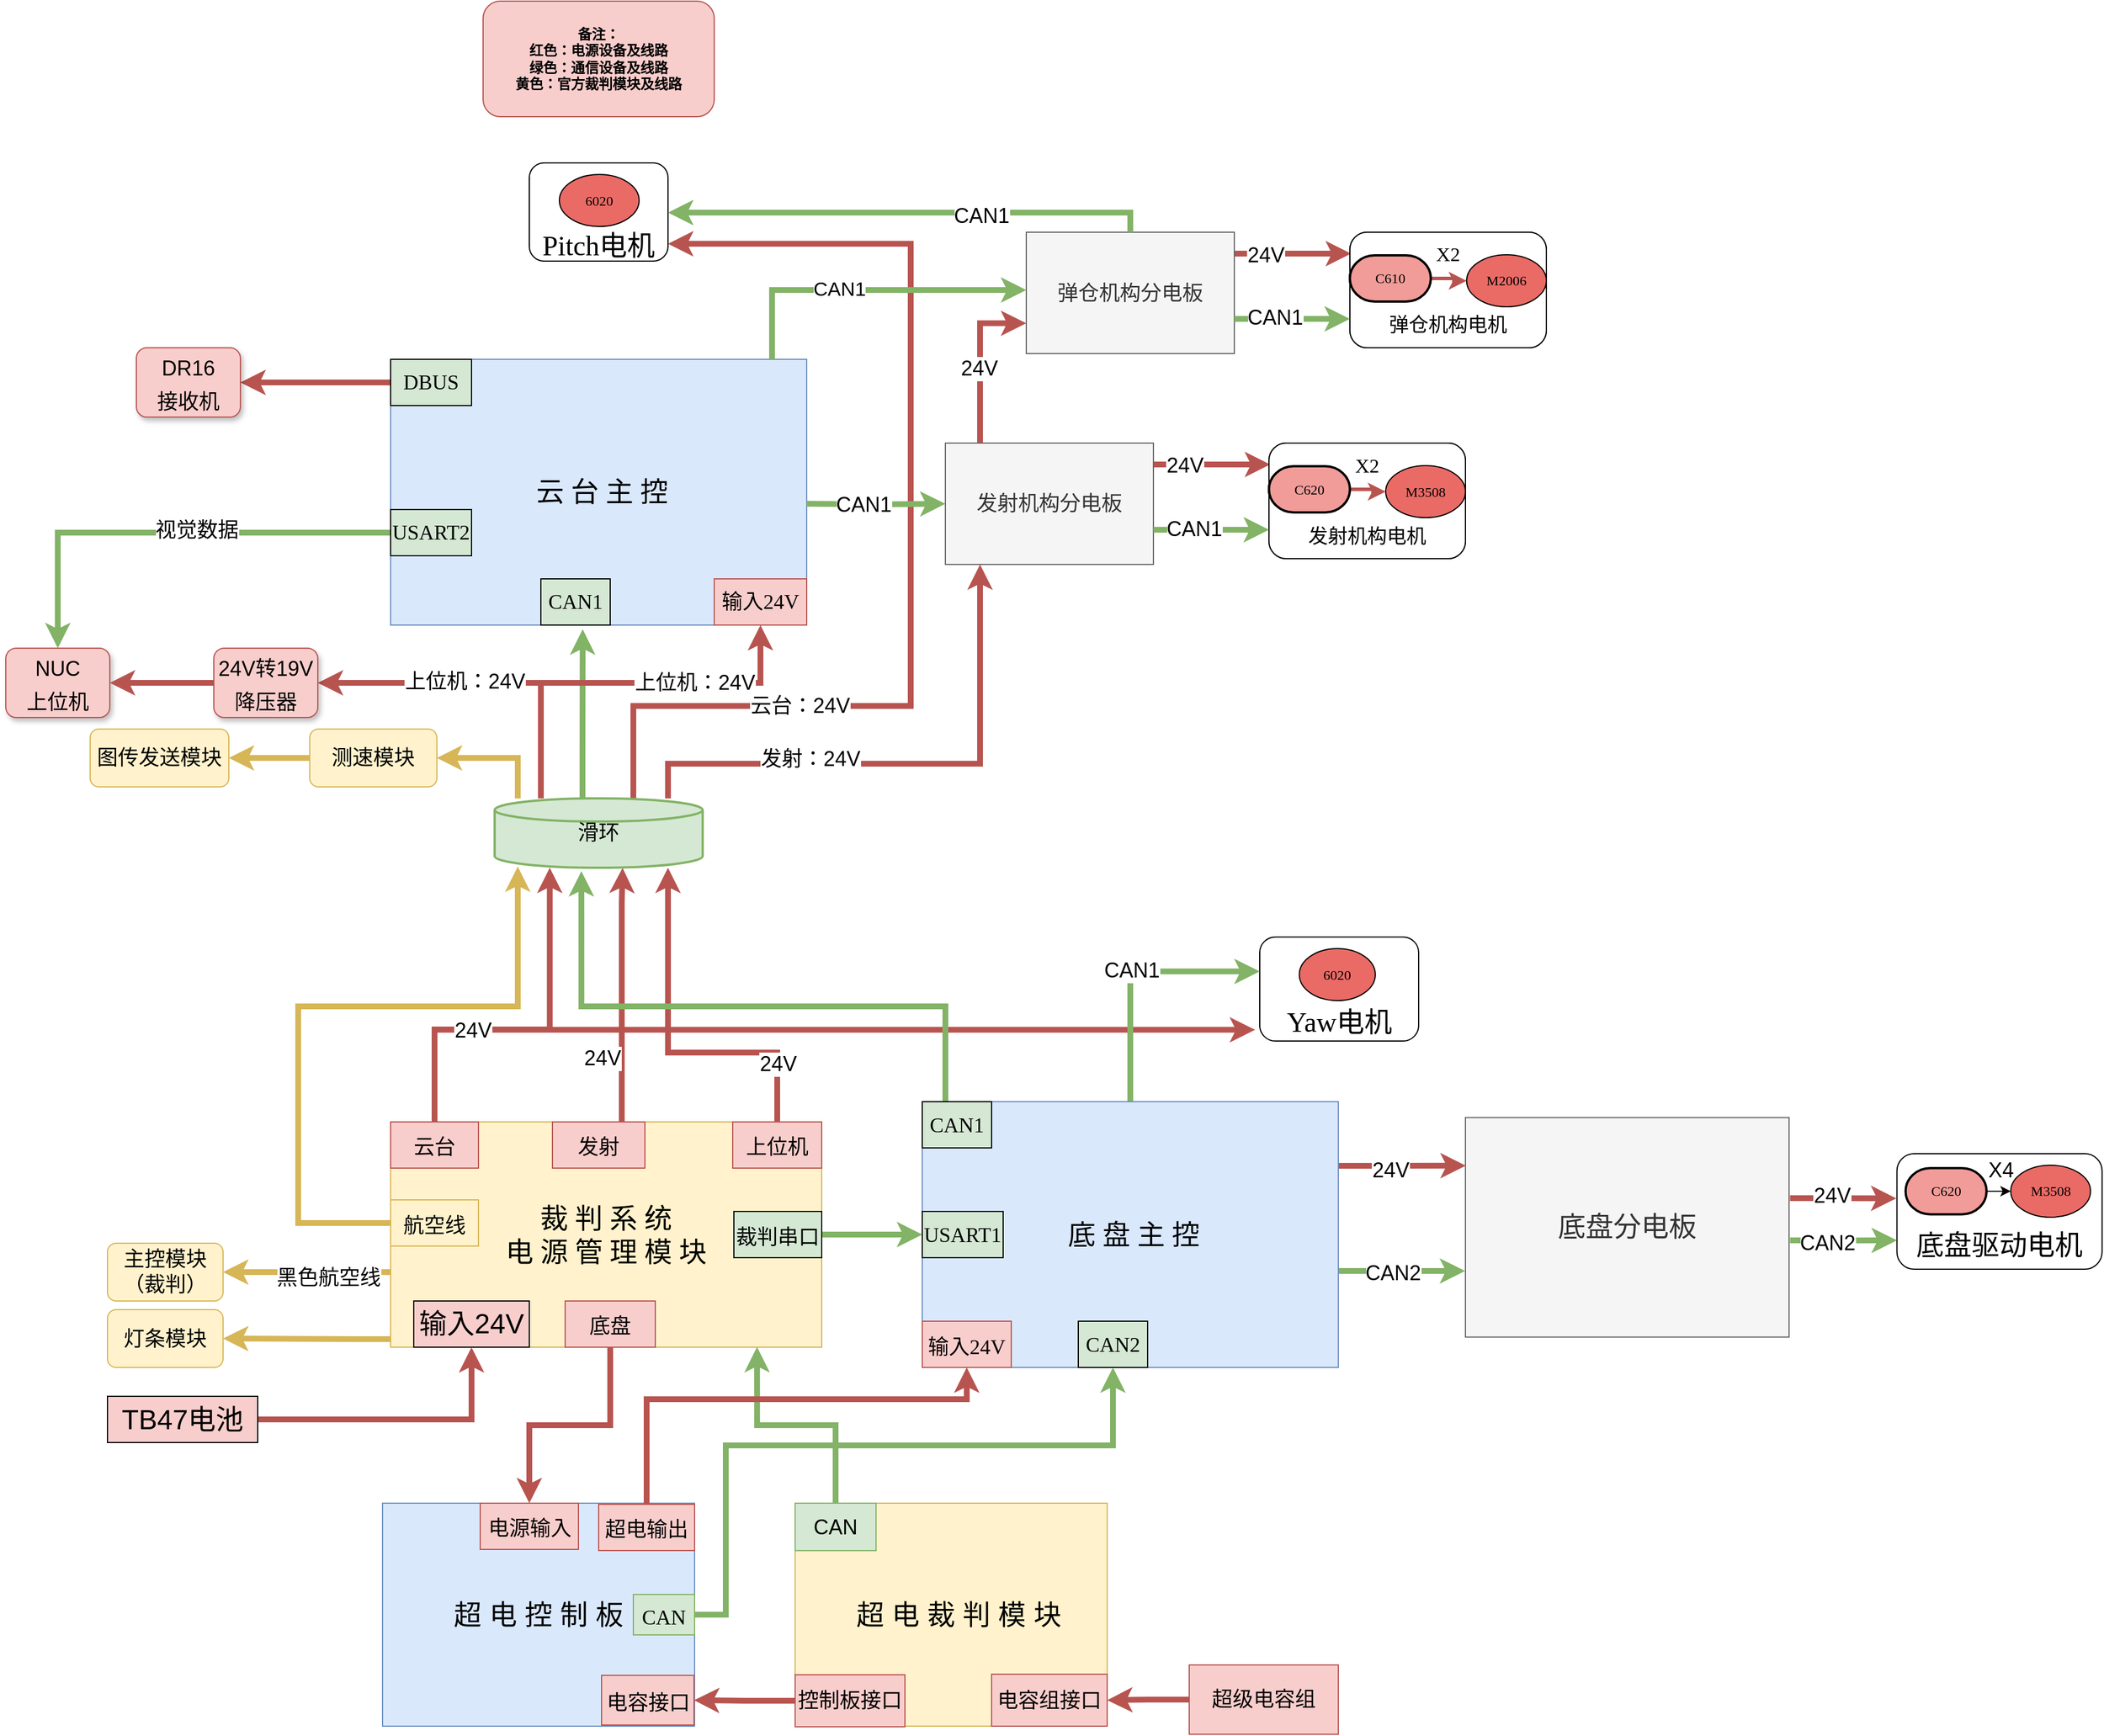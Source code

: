 <mxfile version="15.9.4" type="device"><diagram id="CZtDqc6zKVLzatCX5IzG" name="Page-1"><mxGraphModel dx="1420" dy="879" grid="1" gridSize="10" guides="1" tooltips="1" connect="1" arrows="1" fold="1" page="1" pageScale="1" pageWidth="827" pageHeight="1169" math="0" shadow="0"><root><mxCell id="0"/><mxCell id="1" parent="0"/><mxCell id="od7EhOYDjZgGsdzVqMe6-1" value="&lt;font face=&quot;Times New Roman&quot; style=&quot;font-size: 24px&quot;&gt;&amp;nbsp;云 台 主 控&lt;/font&gt;" style="rounded=0;whiteSpace=wrap;html=1;fillColor=#dae8fc;strokeColor=#6c8ebf;" parent="1" vertex="1"><mxGeometry x="420" y="480" width="360" height="230" as="geometry"/></mxCell><mxCell id="p0tH6st1Zg4c0uGrfp60-65" style="edgeStyle=orthogonalEdgeStyle;rounded=0;orthogonalLoop=1;jettySize=auto;html=1;entryX=1;entryY=0.5;entryDx=0;entryDy=0;fontSize=18;fillColor=#f8cecc;strokeColor=#b85450;strokeWidth=5;" parent="1" source="od7EhOYDjZgGsdzVqMe6-2" target="p0tH6st1Zg4c0uGrfp60-62" edge="1"><mxGeometry relative="1" as="geometry"/></mxCell><mxCell id="od7EhOYDjZgGsdzVqMe6-2" value="&lt;font face=&quot;Times New Roman&quot; style=&quot;font-size: 18px&quot;&gt;DBUS&lt;/font&gt;" style="rounded=0;whiteSpace=wrap;html=1;fillColor=#D5E8D4;" parent="1" vertex="1"><mxGeometry x="420" y="480" width="70" height="40" as="geometry"/></mxCell><mxCell id="34" style="edgeStyle=orthogonalEdgeStyle;rounded=0;orthogonalLoop=1;jettySize=auto;html=1;entryX=1;entryY=0.5;entryDx=0;entryDy=0;strokeWidth=5;fillColor=#fff2cc;strokeColor=#d6b656;" parent="1" source="od7EhOYDjZgGsdzVqMe6-31" target="od7EhOYDjZgGsdzVqMe6-41" edge="1"><mxGeometry relative="1" as="geometry"><Array as="points"><mxPoint x="390" y="1270"/><mxPoint x="390" y="1270"/></Array></mxGeometry></mxCell><mxCell id="36" value="&lt;font style=&quot;font-size: 18px&quot;&gt;黑色航空线&lt;/font&gt;" style="text;html=1;resizable=0;points=[];align=center;verticalAlign=middle;labelBackgroundColor=#ffffff;" parent="34" vertex="1" connectable="0"><mxGeometry x="-0.256" y="5" relative="1" as="geometry"><mxPoint as="offset"/></mxGeometry></mxCell><mxCell id="35" style="edgeStyle=orthogonalEdgeStyle;rounded=0;orthogonalLoop=1;jettySize=auto;html=1;entryX=1;entryY=0.5;entryDx=0;entryDy=0;strokeWidth=5;fillColor=#fff2cc;strokeColor=#d6b656;" parent="1" source="od7EhOYDjZgGsdzVqMe6-31" target="od7EhOYDjZgGsdzVqMe6-44" edge="1"><mxGeometry relative="1" as="geometry"><Array as="points"><mxPoint x="390" y="1328"/><mxPoint x="390" y="1328"/></Array></mxGeometry></mxCell><mxCell id="od7EhOYDjZgGsdzVqMe6-31" value="&lt;font style=&quot;font-size: 24px&quot;&gt;裁 判 系 统&lt;br&gt;电 源 管 理 模 块&lt;/font&gt;" style="rounded=0;whiteSpace=wrap;html=1;fontFamily=Times New Roman;fillColor=#fff2cc;strokeColor=#d6b656;" parent="1" vertex="1"><mxGeometry x="420" y="1140" width="373" height="195" as="geometry"/></mxCell><mxCell id="70" style="edgeStyle=orthogonalEdgeStyle;rounded=0;orthogonalLoop=1;jettySize=auto;html=1;entryX=0.5;entryY=0;entryDx=0;entryDy=0;strokeWidth=5;fillColor=#f8cecc;strokeColor=#b85450;" parent="1" source="od7EhOYDjZgGsdzVqMe6-32" target="4" edge="1"><mxGeometry relative="1" as="geometry"/></mxCell><mxCell id="od7EhOYDjZgGsdzVqMe6-32" value="&lt;font style=&quot;font-size: 18px&quot;&gt;底盘&lt;/font&gt;" style="rounded=0;whiteSpace=wrap;html=1;fontFamily=Times New Roman;fontSize=24;fillColor=#f8cecc;strokeColor=#b85450;" parent="1" vertex="1"><mxGeometry x="571" y="1295" width="78" height="40" as="geometry"/></mxCell><mxCell id="ervmptaydOIvzW0bVU0r-34" style="edgeStyle=orthogonalEdgeStyle;rounded=0;orthogonalLoop=1;jettySize=auto;html=1;fontSize=18;strokeWidth=5;fillColor=#f8cecc;strokeColor=#b85450;" parent="1" source="od7EhOYDjZgGsdzVqMe6-35" target="p0tH6st1Zg4c0uGrfp60-35" edge="1"><mxGeometry relative="1" as="geometry"><Array as="points"><mxPoint x="755" y="1080"/><mxPoint x="660" y="1080"/></Array></mxGeometry></mxCell><mxCell id="od7EhOYDjZgGsdzVqMe6-35" value="&lt;font style=&quot;font-size: 18px&quot;&gt;上位机&lt;/font&gt;" style="rounded=0;whiteSpace=wrap;html=1;fontFamily=Times New Roman;fontSize=24;fillColor=#f8cecc;strokeColor=#b85450;" parent="1" vertex="1"><mxGeometry x="716" y="1140" width="77" height="40" as="geometry"/></mxCell><mxCell id="p0tH6st1Zg4c0uGrfp60-37" style="edgeStyle=orthogonalEdgeStyle;rounded=0;orthogonalLoop=1;jettySize=auto;html=1;fontSize=18;fillColor=#f8cecc;strokeColor=#b85450;strokeWidth=5;entryX=0.615;entryY=1.002;entryDx=0;entryDy=0;entryPerimeter=0;" parent="1" source="od7EhOYDjZgGsdzVqMe6-36" target="p0tH6st1Zg4c0uGrfp60-35" edge="1"><mxGeometry relative="1" as="geometry"><mxPoint x="649" y="970" as="targetPoint"/><Array as="points"><mxPoint x="620" y="950"/><mxPoint x="621" y="950"/></Array></mxGeometry></mxCell><mxCell id="od7EhOYDjZgGsdzVqMe6-36" value="&lt;font style=&quot;font-size: 18px&quot;&gt;发射&lt;/font&gt;" style="rounded=0;whiteSpace=wrap;html=1;fontFamily=Times New Roman;fontSize=24;fillColor=#f8cecc;strokeColor=#b85450;" parent="1" vertex="1"><mxGeometry x="560" y="1140" width="80" height="40" as="geometry"/></mxCell><mxCell id="p0tH6st1Zg4c0uGrfp60-109" style="edgeStyle=orthogonalEdgeStyle;rounded=0;orthogonalLoop=1;jettySize=auto;html=1;entryX=0.265;entryY=1;entryDx=0;entryDy=0;entryPerimeter=0;fontSize=12;fillColor=#f8cecc;strokeColor=#b85450;strokeWidth=5;" parent="1" source="od7EhOYDjZgGsdzVqMe6-37" target="p0tH6st1Zg4c0uGrfp60-35" edge="1"><mxGeometry relative="1" as="geometry"><Array as="points"><mxPoint x="458" y="1060"/><mxPoint x="558" y="1060"/></Array></mxGeometry></mxCell><mxCell id="p0tH6st1Zg4c0uGrfp60-110" value="24V" style="edgeLabel;html=1;align=center;verticalAlign=middle;resizable=0;points=[];fontSize=18;" parent="p0tH6st1Zg4c0uGrfp60-109" vertex="1" connectable="0"><mxGeometry x="-0.702" y="-1" relative="1" as="geometry"><mxPoint x="107" y="-200" as="offset"/></mxGeometry></mxCell><mxCell id="Z2bQnbeI7nr1v061DKh5-128" style="edgeStyle=orthogonalEdgeStyle;rounded=0;orthogonalLoop=1;jettySize=auto;html=1;entryX=-0.029;entryY=0.859;entryDx=0;entryDy=0;entryPerimeter=0;fontSize=18;strokeWidth=5;fillColor=#f8cecc;strokeColor=#b85450;" parent="1" edge="1"><mxGeometry relative="1" as="geometry"><mxPoint x="458" y="1143" as="sourcePoint"/><mxPoint x="1168.013" y="1060.31" as="targetPoint"/><Array as="points"><mxPoint x="458" y="1060"/></Array></mxGeometry></mxCell><mxCell id="Z2bQnbeI7nr1v061DKh5-129" value="24V" style="edgeLabel;html=1;align=center;verticalAlign=middle;resizable=0;points=[];fontSize=18;" parent="Z2bQnbeI7nr1v061DKh5-128" vertex="1" connectable="0"><mxGeometry x="-0.706" relative="1" as="geometry"><mxPoint x="-1" as="offset"/></mxGeometry></mxCell><mxCell id="od7EhOYDjZgGsdzVqMe6-37" value="&lt;font style=&quot;font-size: 18px&quot;&gt;云台&lt;/font&gt;" style="rounded=0;whiteSpace=wrap;html=1;fontFamily=Times New Roman;fontSize=24;fillColor=#f8cecc;strokeColor=#b85450;" parent="1" vertex="1"><mxGeometry x="420" y="1140" width="76" height="40" as="geometry"/></mxCell><mxCell id="od7EhOYDjZgGsdzVqMe6-41" value="&lt;font style=&quot;font-size: 18px&quot;&gt;主控模块（裁判）&lt;/font&gt;" style="rounded=1;whiteSpace=wrap;html=1;fontFamily=Times New Roman;fontSize=12;fillColor=#fff2cc;strokeColor=#d6b656;" parent="1" vertex="1"><mxGeometry x="175" y="1245" width="100" height="50" as="geometry"/></mxCell><mxCell id="od7EhOYDjZgGsdzVqMe6-44" value="&lt;font style=&quot;font-size: 18px&quot;&gt;灯条模块&lt;/font&gt;" style="rounded=1;whiteSpace=wrap;html=1;fontFamily=Times New Roman;fontSize=12;fillColor=#fff2cc;strokeColor=#d6b656;" parent="1" vertex="1"><mxGeometry x="175" y="1302.5" width="100" height="50" as="geometry"/></mxCell><mxCell id="duyyAeICjodmPomw_4rh-51" style="edgeStyle=orthogonalEdgeStyle;rounded=0;orthogonalLoop=1;jettySize=auto;html=1;entryX=-0.003;entryY=0.387;entryDx=0;entryDy=0;entryPerimeter=0;fillColor=#f8cecc;strokeColor=#b85450;strokeWidth=5;" parent="1" target="WsITJ5cEkY6znqmzxkNp-10" edge="1"><mxGeometry relative="1" as="geometry"><Array as="points"><mxPoint x="1650.84" y="1206"/><mxPoint x="1650.84" y="1206"/></Array><mxPoint x="1630.84" y="1205.99" as="sourcePoint"/></mxGeometry></mxCell><mxCell id="duyyAeICjodmPomw_4rh-55" value="24V" style="edgeLabel;html=1;align=center;verticalAlign=middle;resizable=0;points=[];fontSize=18;" parent="duyyAeICjodmPomw_4rh-51" vertex="1" connectable="0"><mxGeometry x="-0.232" y="2" relative="1" as="geometry"><mxPoint as="offset"/></mxGeometry></mxCell><mxCell id="duyyAeICjodmPomw_4rh-52" style="edgeStyle=orthogonalEdgeStyle;rounded=0;orthogonalLoop=1;jettySize=auto;html=1;entryX=0;entryY=0.75;entryDx=0;entryDy=0;fillColor=#d5e8d4;strokeColor=#82b366;strokeWidth=5;" parent="1" target="WsITJ5cEkY6znqmzxkNp-10" edge="1"><mxGeometry relative="1" as="geometry"><Array as="points"><mxPoint x="1676.84" y="1243"/></Array><mxPoint x="1630.84" y="1242.55" as="sourcePoint"/></mxGeometry></mxCell><mxCell id="duyyAeICjodmPomw_4rh-56" value="CAN2" style="edgeLabel;html=1;align=center;verticalAlign=middle;resizable=0;points=[];fontSize=18;" parent="duyyAeICjodmPomw_4rh-52" vertex="1" connectable="0"><mxGeometry x="-0.308" y="-2" relative="1" as="geometry"><mxPoint as="offset"/></mxGeometry></mxCell><mxCell id="WsITJ5cEkY6znqmzxkNp-24" value="底盘分电板" style="rounded=0;whiteSpace=wrap;html=1;fontSize=24;fillColor=#f5f5f5;strokeColor=#666666;fontColor=#333333;" parent="1" vertex="1"><mxGeometry x="1350" y="1136.25" width="280" height="190" as="geometry"/></mxCell><mxCell id="p0tH6st1Zg4c0uGrfp60-10" value="输入24V" style="rounded=0;whiteSpace=wrap;html=1;fontSize=24;fillColor=#F8CECC;" parent="1" vertex="1"><mxGeometry x="440" y="1295" width="100" height="40" as="geometry"/></mxCell><mxCell id="39" style="edgeStyle=orthogonalEdgeStyle;rounded=0;orthogonalLoop=1;jettySize=auto;html=1;entryX=0.5;entryY=1;entryDx=0;entryDy=0;strokeWidth=5;fillColor=#f8cecc;strokeColor=#b85450;" parent="1" source="p0tH6st1Zg4c0uGrfp60-11" target="p0tH6st1Zg4c0uGrfp60-10" edge="1"><mxGeometry relative="1" as="geometry"/></mxCell><mxCell id="p0tH6st1Zg4c0uGrfp60-11" value="TB47电池" style="rounded=0;whiteSpace=wrap;html=1;fontSize=24;fillColor=#F8CECC;" parent="1" vertex="1"><mxGeometry x="175" y="1377.5" width="130" height="40" as="geometry"/></mxCell><mxCell id="ervmptaydOIvzW0bVU0r-65" style="edgeStyle=orthogonalEdgeStyle;rounded=0;orthogonalLoop=1;jettySize=auto;html=1;entryX=1;entryY=0.5;entryDx=0;entryDy=0;fontSize=18;strokeWidth=5;fillColor=#f8cecc;strokeColor=#b85450;" parent="1" source="p0tH6st1Zg4c0uGrfp60-35" target="ervmptaydOIvzW0bVU0r-58" edge="1"><mxGeometry relative="1" as="geometry"><Array as="points"><mxPoint x="550" y="760"/></Array></mxGeometry></mxCell><mxCell id="ervmptaydOIvzW0bVU0r-66" value="上位机：24V" style="edgeLabel;html=1;align=center;verticalAlign=middle;resizable=0;points=[];fontSize=18;" parent="ervmptaydOIvzW0bVU0r-65" vertex="1" connectable="0"><mxGeometry x="0.135" y="-1" relative="1" as="geometry"><mxPoint as="offset"/></mxGeometry></mxCell><mxCell id="ervmptaydOIvzW0bVU0r-72" style="edgeStyle=orthogonalEdgeStyle;rounded=0;orthogonalLoop=1;jettySize=auto;html=1;entryX=0.603;entryY=1.092;entryDx=0;entryDy=0;entryPerimeter=0;fontSize=18;strokeWidth=5;fillColor=#d5e8d4;strokeColor=#82b366;" parent="1" source="p0tH6st1Zg4c0uGrfp60-35" target="p0tH6st1Zg4c0uGrfp60-135" edge="1"><mxGeometry relative="1" as="geometry"><Array as="points"><mxPoint x="586" y="820"/><mxPoint x="586" y="820"/></Array></mxGeometry></mxCell><mxCell id="ervmptaydOIvzW0bVU0r-74" style="edgeStyle=orthogonalEdgeStyle;rounded=0;orthogonalLoop=1;jettySize=auto;html=1;fontSize=18;strokeWidth=5;fillColor=#f8cecc;strokeColor=#b85450;" parent="1" source="p0tH6st1Zg4c0uGrfp60-35" target="duyyAeICjodmPomw_4rh-1" edge="1"><mxGeometry relative="1" as="geometry"><mxPoint x="930.0" y="650" as="targetPoint"/><Array as="points"><mxPoint x="660" y="830"/><mxPoint x="930" y="830"/></Array></mxGeometry></mxCell><mxCell id="ervmptaydOIvzW0bVU0r-75" value="发射：24V" style="edgeLabel;html=1;align=center;verticalAlign=middle;resizable=0;points=[];fontSize=18;" parent="ervmptaydOIvzW0bVU0r-74" vertex="1" connectable="0"><mxGeometry x="-0.353" y="4" relative="1" as="geometry"><mxPoint as="offset"/></mxGeometry></mxCell><mxCell id="80" style="edgeStyle=orthogonalEdgeStyle;rounded=0;orthogonalLoop=1;jettySize=auto;html=1;fillColor=#f8cecc;strokeColor=#b85450;strokeWidth=5;" parent="1" source="p0tH6st1Zg4c0uGrfp60-35" target="p0tH6st1Zg4c0uGrfp60-85" edge="1"><mxGeometry relative="1" as="geometry"><Array as="points"><mxPoint x="630" y="780"/><mxPoint x="870" y="780"/><mxPoint x="870" y="380"/></Array></mxGeometry></mxCell><mxCell id="82" value="&lt;font style=&quot;font-size: 18px&quot;&gt;云台：24V&lt;/font&gt;" style="text;html=1;resizable=0;points=[];align=center;verticalAlign=middle;labelBackgroundColor=#ffffff;" parent="80" vertex="1" connectable="0"><mxGeometry x="-0.561" y="3" relative="1" as="geometry"><mxPoint x="20" y="3" as="offset"/></mxGeometry></mxCell><mxCell id="84" style="edgeStyle=orthogonalEdgeStyle;rounded=0;orthogonalLoop=1;jettySize=auto;html=1;entryX=0.5;entryY=1;entryDx=0;entryDy=0;strokeWidth=5;fillColor=#f8cecc;strokeColor=#b85450;" parent="1" source="p0tH6st1Zg4c0uGrfp60-35" target="p0tH6st1Zg4c0uGrfp60-134" edge="1"><mxGeometry relative="1" as="geometry"><Array as="points"><mxPoint x="550" y="760"/><mxPoint x="740" y="760"/></Array></mxGeometry></mxCell><mxCell id="p0tH6st1Zg4c0uGrfp60-35" value="&lt;font style=&quot;font-size: 18px&quot;&gt;滑环&lt;/font&gt;" style="strokeWidth=2;html=1;shape=mxgraph.flowchart.database;whiteSpace=wrap;fillColor=#d5e8d4;strokeColor=#82b366;" parent="1" vertex="1"><mxGeometry x="510" y="860" width="180" height="60" as="geometry"/></mxCell><mxCell id="p0tH6st1Zg4c0uGrfp60-60" value="24V" style="edgeLabel;html=1;align=center;verticalAlign=middle;resizable=0;points=[];fontSize=18;" parent="1" vertex="1" connectable="0"><mxGeometry x="566" y="1080" as="geometry"><mxPoint x="37" y="5" as="offset"/></mxGeometry></mxCell><mxCell id="p0tH6st1Zg4c0uGrfp60-61" value="24V" style="edgeLabel;html=1;align=center;verticalAlign=middle;resizable=0;points=[];fontSize=18;" parent="1" vertex="1" connectable="0"><mxGeometry x="754.5" y="1090" as="geometry"/></mxCell><mxCell id="p0tH6st1Zg4c0uGrfp60-62" value="&lt;font style=&quot;font-size: 18px&quot;&gt;DR16&lt;br&gt;接收机&lt;/font&gt;" style="rounded=1;whiteSpace=wrap;html=1;fontSize=24;fillColor=#f8cecc;shadow=1;strokeColor=#b85450;" parent="1" vertex="1"><mxGeometry x="200" y="470" width="90" height="60" as="geometry"/></mxCell><mxCell id="ervmptaydOIvzW0bVU0r-33" style="edgeStyle=orthogonalEdgeStyle;rounded=0;orthogonalLoop=1;jettySize=auto;html=1;fontSize=18;strokeWidth=5;fillColor=#d5e8d4;strokeColor=#82b366;" parent="1" target="duyyAeICjodmPomw_4rh-1" edge="1"><mxGeometry relative="1" as="geometry"><mxPoint x="780" y="605" as="sourcePoint"/><mxPoint x="897.83" y="604.975" as="targetPoint"/></mxGeometry></mxCell><mxCell id="duyyAeICjodmPomw_4rh-59" value="CAN1" style="edgeLabel;html=1;align=center;verticalAlign=middle;resizable=0;points=[];fontSize=18;" parent="ervmptaydOIvzW0bVU0r-33" vertex="1" connectable="0"><mxGeometry x="-0.186" relative="1" as="geometry"><mxPoint as="offset"/></mxGeometry></mxCell><mxCell id="p0tH6st1Zg4c0uGrfp60-144" style="edgeStyle=orthogonalEdgeStyle;rounded=0;orthogonalLoop=1;jettySize=auto;html=1;fontSize=17;strokeColor=#82b366;strokeWidth=5;fillColor=#d5e8d4;" parent="1" source="od7EhOYDjZgGsdzVqMe6-1" target="duyyAeICjodmPomw_4rh-44" edge="1"><mxGeometry relative="1" as="geometry"><Array as="points"><mxPoint x="750" y="420"/></Array><mxPoint x="970.0" y="440" as="targetPoint"/></mxGeometry></mxCell><mxCell id="p0tH6st1Zg4c0uGrfp60-148" value="CAN1" style="edgeLabel;html=1;align=center;verticalAlign=middle;resizable=0;points=[];fontSize=17;" parent="p0tH6st1Zg4c0uGrfp60-144" vertex="1" connectable="0"><mxGeometry x="-0.158" relative="1" as="geometry"><mxPoint as="offset"/></mxGeometry></mxCell><mxCell id="p0tH6st1Zg4c0uGrfp60-108" style="edgeStyle=orthogonalEdgeStyle;rounded=0;orthogonalLoop=1;jettySize=auto;html=1;fontSize=12;entryX=0.115;entryY=0.983;entryDx=0;entryDy=0;entryPerimeter=0;fillColor=#fff2cc;strokeColor=#d6b656;strokeWidth=5;" parent="1" source="p0tH6st1Zg4c0uGrfp60-107" target="p0tH6st1Zg4c0uGrfp60-35" edge="1"><mxGeometry relative="1" as="geometry"><mxPoint x="350" y="930" as="targetPoint"/><Array as="points"><mxPoint x="340" y="1228"/><mxPoint x="340" y="1040"/><mxPoint x="530" y="1040"/><mxPoint x="530" y="919"/></Array></mxGeometry></mxCell><mxCell id="p0tH6st1Zg4c0uGrfp60-107" value="&lt;span style=&quot;font-size: 18px&quot;&gt;航空线&lt;/span&gt;" style="rounded=0;whiteSpace=wrap;html=1;fontFamily=Times New Roman;fontSize=24;fillColor=#fff2cc;strokeColor=#d6b656;" parent="1" vertex="1"><mxGeometry x="420" y="1207.5" width="76" height="40" as="geometry"/></mxCell><mxCell id="p0tH6st1Zg4c0uGrfp60-134" value="&lt;font style=&quot;font-size: 18px&quot;&gt;输入24V&lt;/font&gt;" style="rounded=0;whiteSpace=wrap;html=1;fontFamily=Times New Roman;fillColor=#f8cecc;strokeColor=#b85450;" parent="1" vertex="1"><mxGeometry x="700" y="670" width="80" height="40" as="geometry"/></mxCell><mxCell id="p0tH6st1Zg4c0uGrfp60-135" value="&lt;font style=&quot;font-size: 18px&quot;&gt;CAN1&lt;/font&gt;" style="rounded=0;whiteSpace=wrap;html=1;fontFamily=Times New Roman;fillColor=#D5E8D4;" parent="1" vertex="1"><mxGeometry x="550" y="670" width="60" height="40" as="geometry"/></mxCell><mxCell id="Z2bQnbeI7nr1v061DKh5-101" style="edgeStyle=orthogonalEdgeStyle;rounded=0;orthogonalLoop=1;jettySize=auto;html=1;fillColor=#d5e8d4;strokeColor=#82b366;strokeWidth=5;" parent="1" source="ervmptaydOIvzW0bVU0r-7" target="Z2bQnbeI7nr1v061DKh5-100" edge="1"><mxGeometry relative="1" as="geometry"/></mxCell><mxCell id="ervmptaydOIvzW0bVU0r-7" value="&lt;span style=&quot;font-size: 18px&quot;&gt;裁判串口&lt;/span&gt;" style="rounded=0;whiteSpace=wrap;html=1;fontFamily=Times New Roman;fontSize=24;fillColor=#D5E8D4;" parent="1" vertex="1"><mxGeometry x="717" y="1217.5" width="76" height="40" as="geometry"/></mxCell><mxCell id="ervmptaydOIvzW0bVU0r-56" value="&lt;span style=&quot;font-size: 18px&quot;&gt;NUC&lt;br&gt;上位机&lt;/span&gt;" style="rounded=1;whiteSpace=wrap;html=1;fontSize=24;fillColor=#f8cecc;shadow=1;strokeColor=#b85450;" parent="1" vertex="1"><mxGeometry x="87" y="730" width="90" height="60" as="geometry"/></mxCell><mxCell id="ervmptaydOIvzW0bVU0r-57" value="" style="edgeStyle=orthogonalEdgeStyle;rounded=0;orthogonalLoop=1;jettySize=auto;html=1;fontSize=18;fillColor=#f8cecc;strokeColor=#b85450;strokeWidth=5;" parent="1" source="ervmptaydOIvzW0bVU0r-58" target="ervmptaydOIvzW0bVU0r-56" edge="1"><mxGeometry relative="1" as="geometry"/></mxCell><mxCell id="ervmptaydOIvzW0bVU0r-58" value="&lt;span style=&quot;font-size: 18px&quot;&gt;24V转19V&lt;br&gt;降压器&lt;/span&gt;" style="rounded=1;whiteSpace=wrap;html=1;fontSize=24;fillColor=#f8cecc;shadow=1;strokeColor=#b85450;" parent="1" vertex="1"><mxGeometry x="267" y="730" width="90" height="60" as="geometry"/></mxCell><mxCell id="ervmptaydOIvzW0bVU0r-59" style="edgeStyle=orthogonalEdgeStyle;rounded=0;orthogonalLoop=1;jettySize=auto;html=1;entryX=1;entryY=0.5;entryDx=0;entryDy=0;fontSize=18;fillColor=#fff2cc;strokeColor=#d6b656;strokeWidth=5;" parent="1" source="ervmptaydOIvzW0bVU0r-60" target="ervmptaydOIvzW0bVU0r-61" edge="1"><mxGeometry relative="1" as="geometry"/></mxCell><mxCell id="ervmptaydOIvzW0bVU0r-60" value="&lt;span style=&quot;font-size: 18px&quot;&gt;测速模块&lt;/span&gt;" style="rounded=1;whiteSpace=wrap;html=1;fontFamily=Times New Roman;fontSize=12;fillColor=#fff2cc;strokeColor=#d6b656;" parent="1" vertex="1"><mxGeometry x="350" y="800" width="110" height="50" as="geometry"/></mxCell><mxCell id="ervmptaydOIvzW0bVU0r-61" value="&lt;font style=&quot;font-size: 18px&quot;&gt;图传发送模块&lt;/font&gt;" style="rounded=1;whiteSpace=wrap;html=1;fontFamily=Times New Roman;fontSize=12;fillColor=#fff2cc;strokeColor=#d6b656;" parent="1" vertex="1"><mxGeometry x="160" y="800" width="120" height="50" as="geometry"/></mxCell><mxCell id="ervmptaydOIvzW0bVU0r-62" style="edgeStyle=orthogonalEdgeStyle;rounded=0;orthogonalLoop=1;jettySize=auto;html=1;entryX=1;entryY=0.5;entryDx=0;entryDy=0;fontSize=18;strokeWidth=5;fillColor=#fff2cc;strokeColor=#d6b656;" parent="1" target="ervmptaydOIvzW0bVU0r-60" edge="1"><mxGeometry relative="1" as="geometry"><Array as="points"><mxPoint x="530" y="825"/></Array><mxPoint x="530" y="860" as="sourcePoint"/></mxGeometry></mxCell><mxCell id="ervmptaydOIvzW0bVU0r-88" value="" style="edgeStyle=orthogonalEdgeStyle;rounded=0;orthogonalLoop=1;jettySize=auto;html=1;entryX=-0.014;entryY=0.69;entryDx=0;entryDy=0;entryPerimeter=0;fontSize=18;strokeWidth=5;fillColor=#d5e8d4;strokeColor=#82b366;endArrow=none;" parent="1" edge="1"><mxGeometry relative="1" as="geometry"><mxPoint x="1630.84" y="1222.5" as="sourcePoint"/><mxPoint x="1630.0" y="1223.2" as="targetPoint"/></mxGeometry></mxCell><mxCell id="ervmptaydOIvzW0bVU0r-95" value="" style="group" parent="1" vertex="1" connectable="0"><mxGeometry x="1172" y="980" width="137.5" height="90" as="geometry"/></mxCell><mxCell id="ervmptaydOIvzW0bVU0r-38" value="&lt;font style=&quot;font-size: 24px&quot;&gt;&lt;br&gt;&lt;br&gt;Yaw电机&lt;/font&gt;" style="rounded=1;whiteSpace=wrap;html=1;fontFamily=Times New Roman;" parent="ervmptaydOIvzW0bVU0r-95" vertex="1"><mxGeometry width="137.5" height="90" as="geometry"/></mxCell><mxCell id="ervmptaydOIvzW0bVU0r-39" value="6020" style="ellipse;whiteSpace=wrap;html=1;fontFamily=Times New Roman;fillColor=#EA6B66;" parent="ervmptaydOIvzW0bVU0r-95" vertex="1"><mxGeometry x="34.25" y="10" width="65.75" height="45" as="geometry"/></mxCell><mxCell id="ervmptaydOIvzW0bVU0r-96" value="" style="group" parent="1" vertex="1" connectable="0"><mxGeometry x="1180" y="552.5" width="170" height="105" as="geometry"/></mxCell><mxCell id="od7EhOYDjZgGsdzVqMe6-8" value="&lt;font style=&quot;font-size: 17px&quot;&gt;X2&lt;br&gt;&lt;br&gt;发射结构电机&lt;/font&gt;" style="rounded=1;whiteSpace=wrap;html=1;fontFamily=Times New Roman;" parent="ervmptaydOIvzW0bVU0r-96" vertex="1"><mxGeometry width="170" height="100" as="geometry"/></mxCell><mxCell id="od7EhOYDjZgGsdzVqMe6-22" value="M3508" style="ellipse;whiteSpace=wrap;html=1;fontFamily=Times New Roman;fillColor=#EA6B66;" parent="ervmptaydOIvzW0bVU0r-96" vertex="1"><mxGeometry x="101" y="19.5" width="69" height="45" as="geometry"/></mxCell><mxCell id="p0tH6st1Zg4c0uGrfp60-69" style="edgeStyle=orthogonalEdgeStyle;rounded=0;orthogonalLoop=1;jettySize=auto;html=1;entryX=0;entryY=0.5;entryDx=0;entryDy=0;fontSize=24;fillColor=#f8cecc;strokeColor=#b85450;strokeWidth=3;" parent="ervmptaydOIvzW0bVU0r-96" source="od7EhOYDjZgGsdzVqMe6-23" target="od7EhOYDjZgGsdzVqMe6-22" edge="1"><mxGeometry relative="1" as="geometry"/></mxCell><mxCell id="od7EhOYDjZgGsdzVqMe6-23" value="C620" style="strokeWidth=2;html=1;shape=mxgraph.flowchart.terminator;whiteSpace=wrap;fontFamily=Times New Roman;fillColor=#F19C99;" parent="ervmptaydOIvzW0bVU0r-96" vertex="1"><mxGeometry y="20" width="70" height="40" as="geometry"/></mxCell><mxCell id="duyyAeICjodmPomw_4rh-2" style="edgeStyle=orthogonalEdgeStyle;rounded=0;orthogonalLoop=1;jettySize=auto;html=1;entryX=0;entryY=0.185;entryDx=0;entryDy=0;entryPerimeter=0;fontSize=18;strokeWidth=5;fillColor=#f8cecc;strokeColor=#b85450;" parent="ervmptaydOIvzW0bVU0r-96" edge="1"><mxGeometry relative="1" as="geometry"><mxPoint x="-111.25" y="18.5" as="sourcePoint"/><mxPoint x="1" y="18.5" as="targetPoint"/><Array as="points"><mxPoint x="-79" y="18.5"/><mxPoint x="-79" y="18.5"/></Array></mxGeometry></mxCell><mxCell id="duyyAeICjodmPomw_4rh-3" value="24V" style="edgeLabel;html=1;align=center;verticalAlign=middle;resizable=0;points=[];fontSize=18;" parent="duyyAeICjodmPomw_4rh-2" vertex="1" connectable="0"><mxGeometry x="-0.319" y="-1" relative="1" as="geometry"><mxPoint as="offset"/></mxGeometry></mxCell><mxCell id="duyyAeICjodmPomw_4rh-6" value="" style="group" parent="ervmptaydOIvzW0bVU0r-96" vertex="1" connectable="0"><mxGeometry width="170" height="100" as="geometry"/></mxCell><mxCell id="duyyAeICjodmPomw_4rh-7" value="&lt;font style=&quot;font-size: 17px&quot;&gt;X2&lt;br&gt;&lt;br&gt;&lt;br&gt;发射机构电机&lt;/font&gt;" style="rounded=1;whiteSpace=wrap;html=1;fontFamily=Times New Roman;" parent="duyyAeICjodmPomw_4rh-6" vertex="1"><mxGeometry width="170" height="100" as="geometry"/></mxCell><mxCell id="duyyAeICjodmPomw_4rh-8" value="M3508" style="ellipse;whiteSpace=wrap;html=1;fontFamily=Times New Roman;fillColor=#EA6B66;" parent="duyyAeICjodmPomw_4rh-6" vertex="1"><mxGeometry x="101" y="19.5" width="69" height="45" as="geometry"/></mxCell><mxCell id="duyyAeICjodmPomw_4rh-9" style="edgeStyle=orthogonalEdgeStyle;rounded=0;orthogonalLoop=1;jettySize=auto;html=1;entryX=0;entryY=0.5;entryDx=0;entryDy=0;fontSize=24;fillColor=#f8cecc;strokeColor=#b85450;strokeWidth=3;" parent="duyyAeICjodmPomw_4rh-6" source="duyyAeICjodmPomw_4rh-10" target="duyyAeICjodmPomw_4rh-8" edge="1"><mxGeometry relative="1" as="geometry"/></mxCell><mxCell id="duyyAeICjodmPomw_4rh-10" value="C620" style="strokeWidth=2;html=1;shape=mxgraph.flowchart.terminator;whiteSpace=wrap;fontFamily=Times New Roman;fillColor=#F19C99;" parent="duyyAeICjodmPomw_4rh-6" vertex="1"><mxGeometry y="20" width="70" height="40" as="geometry"/></mxCell><mxCell id="ervmptaydOIvzW0bVU0r-98" value="" style="group" parent="1" vertex="1" connectable="0"><mxGeometry x="540" y="310" width="120" height="85" as="geometry"/></mxCell><mxCell id="p0tH6st1Zg4c0uGrfp60-85" value="&lt;font style=&quot;font-size: 24px&quot;&gt;&lt;br&gt;&lt;br&gt;Pitch电机&lt;/font&gt;" style="rounded=1;whiteSpace=wrap;html=1;fontFamily=Times New Roman;" parent="ervmptaydOIvzW0bVU0r-98" vertex="1"><mxGeometry width="120" height="85" as="geometry"/></mxCell><mxCell id="p0tH6st1Zg4c0uGrfp60-86" value="6020" style="ellipse;whiteSpace=wrap;html=1;fontFamily=Times New Roman;fillColor=#EA6B66;" parent="ervmptaydOIvzW0bVU0r-98" vertex="1"><mxGeometry x="26" y="10" width="69" height="45" as="geometry"/></mxCell><mxCell id="ervmptaydOIvzW0bVU0r-110" style="edgeStyle=orthogonalEdgeStyle;rounded=0;orthogonalLoop=1;jettySize=auto;html=1;fontSize=18;strokeWidth=5;fillColor=#d5e8d4;strokeColor=#82b366;" parent="1" source="ervmptaydOIvzW0bVU0r-109" target="ervmptaydOIvzW0bVU0r-56" edge="1"><mxGeometry relative="1" as="geometry"/></mxCell><mxCell id="ervmptaydOIvzW0bVU0r-111" value="视觉数据" style="edgeLabel;html=1;align=center;verticalAlign=middle;resizable=0;points=[];fontSize=18;" parent="ervmptaydOIvzW0bVU0r-110" vertex="1" connectable="0"><mxGeometry x="-0.134" y="-2" relative="1" as="geometry"><mxPoint as="offset"/></mxGeometry></mxCell><mxCell id="ervmptaydOIvzW0bVU0r-109" value="&lt;font face=&quot;Times New Roman&quot;&gt;&lt;span style=&quot;font-size: 18px&quot;&gt;USART2&lt;/span&gt;&lt;/font&gt;" style="rounded=0;whiteSpace=wrap;html=1;fillColor=#D5E8D4;" parent="1" vertex="1"><mxGeometry x="420" y="610" width="70" height="40" as="geometry"/></mxCell><mxCell id="Z2bQnbeI7nr1v061DKh5-123" style="edgeStyle=orthogonalEdgeStyle;rounded=0;orthogonalLoop=1;jettySize=auto;html=1;entryX=0;entryY=0.75;entryDx=0;entryDy=0;fontSize=18;strokeWidth=5;fillColor=#f8cecc;strokeColor=#b85450;" parent="1" source="duyyAeICjodmPomw_4rh-1" target="duyyAeICjodmPomw_4rh-44" edge="1"><mxGeometry relative="1" as="geometry"><Array as="points"><mxPoint x="930" y="449"/></Array></mxGeometry></mxCell><mxCell id="Z2bQnbeI7nr1v061DKh5-125" value="24V" style="edgeLabel;html=1;align=center;verticalAlign=middle;resizable=0;points=[];fontSize=18;" parent="Z2bQnbeI7nr1v061DKh5-123" vertex="1" connectable="0"><mxGeometry x="-0.102" y="1" relative="1" as="geometry"><mxPoint as="offset"/></mxGeometry></mxCell><mxCell id="duyyAeICjodmPomw_4rh-1" value="&lt;font style=&quot;font-size: 18px&quot;&gt;发射机构分电板&lt;/font&gt;" style="rounded=0;whiteSpace=wrap;html=1;fontFamily=Times New Roman;fillColor=#f5f5f5;strokeColor=#666666;fontColor=#333333;" parent="1" vertex="1"><mxGeometry x="900" y="552.5" width="180" height="105" as="geometry"/></mxCell><mxCell id="duyyAeICjodmPomw_4rh-4" style="edgeStyle=orthogonalEdgeStyle;rounded=0;orthogonalLoop=1;jettySize=auto;html=1;entryX=0;entryY=0.75;entryDx=0;entryDy=0;fontSize=18;strokeWidth=5;fillColor=#d5e8d4;strokeColor=#82b366;" parent="1" source="duyyAeICjodmPomw_4rh-1" target="duyyAeICjodmPomw_4rh-7" edge="1"><mxGeometry relative="1" as="geometry"><Array as="points"><mxPoint x="1124" y="628"/></Array></mxGeometry></mxCell><mxCell id="duyyAeICjodmPomw_4rh-5" value="CAN1" style="edgeLabel;html=1;align=center;verticalAlign=middle;resizable=0;points=[];fontSize=18;" parent="duyyAeICjodmPomw_4rh-4" vertex="1" connectable="0"><mxGeometry x="-0.301" y="2" relative="1" as="geometry"><mxPoint y="1" as="offset"/></mxGeometry></mxCell><mxCell id="duyyAeICjodmPomw_4rh-47" value="" style="group" parent="1" vertex="1" connectable="0"><mxGeometry x="970" y="370" width="450" height="105" as="geometry"/></mxCell><mxCell id="duyyAeICjodmPomw_4rh-32" value="" style="group" parent="duyyAeICjodmPomw_4rh-47" vertex="1" connectable="0"><mxGeometry x="280" width="170" height="105" as="geometry"/></mxCell><mxCell id="duyyAeICjodmPomw_4rh-33" value="&lt;font style=&quot;font-size: 17px&quot;&gt;X2&lt;br&gt;&lt;br&gt;发射结构电机&lt;/font&gt;" style="rounded=1;whiteSpace=wrap;html=1;fontFamily=Times New Roman;" parent="duyyAeICjodmPomw_4rh-32" vertex="1"><mxGeometry width="170" height="100" as="geometry"/></mxCell><mxCell id="duyyAeICjodmPomw_4rh-34" value="M3508" style="ellipse;whiteSpace=wrap;html=1;fontFamily=Times New Roman;fillColor=#EA6B66;" parent="duyyAeICjodmPomw_4rh-32" vertex="1"><mxGeometry x="101" y="19.5" width="69" height="45" as="geometry"/></mxCell><mxCell id="duyyAeICjodmPomw_4rh-35" style="edgeStyle=orthogonalEdgeStyle;rounded=0;orthogonalLoop=1;jettySize=auto;html=1;entryX=0;entryY=0.5;entryDx=0;entryDy=0;fontSize=24;fillColor=#f8cecc;strokeColor=#b85450;strokeWidth=3;" parent="duyyAeICjodmPomw_4rh-32" source="duyyAeICjodmPomw_4rh-36" target="duyyAeICjodmPomw_4rh-34" edge="1"><mxGeometry relative="1" as="geometry"/></mxCell><mxCell id="duyyAeICjodmPomw_4rh-36" value="C620" style="strokeWidth=2;html=1;shape=mxgraph.flowchart.terminator;whiteSpace=wrap;fontFamily=Times New Roman;fillColor=#F19C99;" parent="duyyAeICjodmPomw_4rh-32" vertex="1"><mxGeometry y="20" width="70" height="40" as="geometry"/></mxCell><mxCell id="duyyAeICjodmPomw_4rh-37" style="edgeStyle=orthogonalEdgeStyle;rounded=0;orthogonalLoop=1;jettySize=auto;html=1;entryX=0;entryY=0.185;entryDx=0;entryDy=0;entryPerimeter=0;fontSize=18;strokeWidth=5;fillColor=#f8cecc;strokeColor=#b85450;" parent="duyyAeICjodmPomw_4rh-32" edge="1"><mxGeometry relative="1" as="geometry"><mxPoint x="-111.25" y="18.5" as="sourcePoint"/><mxPoint x="1" y="18.5" as="targetPoint"/><Array as="points"><mxPoint x="-79" y="18.5"/><mxPoint x="-79" y="18.5"/></Array></mxGeometry></mxCell><mxCell id="duyyAeICjodmPomw_4rh-38" value="24V" style="edgeLabel;html=1;align=center;verticalAlign=middle;resizable=0;points=[];fontSize=18;" parent="duyyAeICjodmPomw_4rh-37" vertex="1" connectable="0"><mxGeometry x="-0.319" y="-1" relative="1" as="geometry"><mxPoint as="offset"/></mxGeometry></mxCell><mxCell id="duyyAeICjodmPomw_4rh-39" value="" style="group" parent="duyyAeICjodmPomw_4rh-32" vertex="1" connectable="0"><mxGeometry width="170" height="100" as="geometry"/></mxCell><mxCell id="duyyAeICjodmPomw_4rh-40" value="&lt;font style=&quot;font-size: 17px&quot;&gt;X2&lt;br&gt;&lt;br&gt;&lt;br&gt;弹仓机构电机&lt;/font&gt;" style="rounded=1;whiteSpace=wrap;html=1;fontFamily=Times New Roman;" parent="duyyAeICjodmPomw_4rh-39" vertex="1"><mxGeometry width="170" height="100" as="geometry"/></mxCell><mxCell id="duyyAeICjodmPomw_4rh-41" value="M2006" style="ellipse;whiteSpace=wrap;html=1;fontFamily=Times New Roman;fillColor=#EA6B66;" parent="duyyAeICjodmPomw_4rh-39" vertex="1"><mxGeometry x="101" y="19.5" width="69" height="45" as="geometry"/></mxCell><mxCell id="duyyAeICjodmPomw_4rh-42" style="edgeStyle=orthogonalEdgeStyle;rounded=0;orthogonalLoop=1;jettySize=auto;html=1;entryX=0;entryY=0.5;entryDx=0;entryDy=0;fontSize=24;fillColor=#f8cecc;strokeColor=#b85450;strokeWidth=3;" parent="duyyAeICjodmPomw_4rh-39" source="duyyAeICjodmPomw_4rh-43" target="duyyAeICjodmPomw_4rh-41" edge="1"><mxGeometry relative="1" as="geometry"/></mxCell><mxCell id="duyyAeICjodmPomw_4rh-43" value="C610" style="strokeWidth=2;html=1;shape=mxgraph.flowchart.terminator;whiteSpace=wrap;fontFamily=Times New Roman;fillColor=#F19C99;" parent="duyyAeICjodmPomw_4rh-39" vertex="1"><mxGeometry y="20" width="70" height="40" as="geometry"/></mxCell><mxCell id="duyyAeICjodmPomw_4rh-44" value="&lt;font style=&quot;font-size: 18px&quot;&gt;弹仓机构分电板&lt;/font&gt;" style="rounded=0;whiteSpace=wrap;html=1;fontFamily=Times New Roman;fillColor=#f5f5f5;strokeColor=#666666;fontColor=#333333;" parent="duyyAeICjodmPomw_4rh-47" vertex="1"><mxGeometry width="180" height="105" as="geometry"/></mxCell><mxCell id="duyyAeICjodmPomw_4rh-45" style="edgeStyle=orthogonalEdgeStyle;rounded=0;orthogonalLoop=1;jettySize=auto;html=1;entryX=0;entryY=0.75;entryDx=0;entryDy=0;fontSize=18;strokeWidth=5;fillColor=#d5e8d4;strokeColor=#82b366;" parent="duyyAeICjodmPomw_4rh-47" source="duyyAeICjodmPomw_4rh-44" target="duyyAeICjodmPomw_4rh-40" edge="1"><mxGeometry relative="1" as="geometry"><Array as="points"><mxPoint x="224" y="75.5"/></Array></mxGeometry></mxCell><mxCell id="duyyAeICjodmPomw_4rh-46" value="CAN1" style="edgeLabel;html=1;align=center;verticalAlign=middle;resizable=0;points=[];fontSize=18;" parent="duyyAeICjodmPomw_4rh-45" vertex="1" connectable="0"><mxGeometry x="-0.301" y="2" relative="1" as="geometry"><mxPoint y="1" as="offset"/></mxGeometry></mxCell><mxCell id="duyyAeICjodmPomw_4rh-49" value="" style="group" parent="1" vertex="1" connectable="0"><mxGeometry x="1723.34" y="1160" width="177.5" height="107.5" as="geometry"/></mxCell><mxCell id="WsITJ5cEkY6znqmzxkNp-10" value="&lt;br&gt;&lt;br&gt;&lt;br&gt;&lt;br&gt;&lt;font style=&quot;font-size: 24px&quot;&gt;底盘驱动电机&lt;/font&gt;" style="rounded=1;whiteSpace=wrap;html=1;fontFamily=Times New Roman;" parent="duyyAeICjodmPomw_4rh-49" vertex="1"><mxGeometry y="7.5" width="177.5" height="100" as="geometry"/></mxCell><mxCell id="WsITJ5cEkY6znqmzxkNp-11" value="M3508" style="ellipse;whiteSpace=wrap;html=1;fontFamily=Times New Roman;fillColor=#EA6B66;" parent="duyyAeICjodmPomw_4rh-49" vertex="1"><mxGeometry x="98.5" y="17.5" width="69" height="45" as="geometry"/></mxCell><mxCell id="WsITJ5cEkY6znqmzxkNp-14" style="edgeStyle=orthogonalEdgeStyle;rounded=0;orthogonalLoop=1;jettySize=auto;html=1;entryX=0;entryY=0.5;entryDx=0;entryDy=0;fontSize=24;" parent="duyyAeICjodmPomw_4rh-49" source="WsITJ5cEkY6znqmzxkNp-12" target="WsITJ5cEkY6znqmzxkNp-11" edge="1"><mxGeometry y="-2.5" as="geometry"/></mxCell><mxCell id="WsITJ5cEkY6znqmzxkNp-12" value="C620" style="strokeWidth=2;html=1;shape=mxgraph.flowchart.terminator;whiteSpace=wrap;fontFamily=Times New Roman;fillColor=#F19C99;" parent="duyyAeICjodmPomw_4rh-49" vertex="1"><mxGeometry x="7.5" y="20" width="70" height="40" as="geometry"/></mxCell><mxCell id="WsITJ5cEkY6znqmzxkNp-15" value="&lt;font style=&quot;font-size: 18px&quot;&gt;X4&lt;/font&gt;" style="text;html=1;align=center;verticalAlign=middle;resizable=0;points=[];autosize=1;strokeColor=none;fillColor=none;fontSize=24;" parent="duyyAeICjodmPomw_4rh-49" vertex="1"><mxGeometry x="70" width="40" height="40" as="geometry"/></mxCell><mxCell id="x1c9oXT2me1amimOrtbR-1" style="edgeStyle=orthogonalEdgeStyle;rounded=0;orthogonalLoop=1;jettySize=auto;html=1;fillColor=#d5e8d4;strokeColor=#82b366;strokeWidth=5;" parent="1" source="duyyAeICjodmPomw_4rh-44" target="p0tH6st1Zg4c0uGrfp60-85" edge="1"><mxGeometry relative="1" as="geometry"><Array as="points"><mxPoint x="1060" y="353"/></Array></mxGeometry></mxCell><mxCell id="x1c9oXT2me1amimOrtbR-2" value="&lt;span style=&quot;font-size: 18px&quot;&gt;CAN1&lt;/span&gt;" style="edgeLabel;html=1;align=center;verticalAlign=middle;resizable=0;points=[];" parent="x1c9oXT2me1amimOrtbR-1" vertex="1" connectable="0"><mxGeometry x="-0.3" y="3" relative="1" as="geometry"><mxPoint as="offset"/></mxGeometry></mxCell><mxCell id="71" style="edgeStyle=orthogonalEdgeStyle;rounded=0;orthogonalLoop=1;jettySize=auto;html=1;entryX=1;entryY=0.5;entryDx=0;entryDy=0;strokeWidth=5;fillColor=#f8cecc;strokeColor=#b85450;" parent="1" source="10" target="24" edge="1"><mxGeometry relative="1" as="geometry"/></mxCell><mxCell id="10" value="&lt;font style=&quot;font-size: 18px&quot;&gt;超级电容组&lt;/font&gt;" style="rounded=0;whiteSpace=wrap;html=1;fillColor=#f8cecc;strokeColor=#b85450;" parent="1" vertex="1"><mxGeometry x="1111" y="1610" width="129" height="60" as="geometry"/></mxCell><mxCell id="51" value="" style="group" parent="1" vertex="1" connectable="0"><mxGeometry x="413" y="1470" width="270" height="193" as="geometry"/></mxCell><mxCell id="47" value="&lt;span style=&quot;font-size: 24px&quot;&gt;超 电 控 制 板&lt;/span&gt;" style="rounded=0;whiteSpace=wrap;html=1;fillColor=#dae8fc;strokeColor=#6c8ebf;" parent="51" vertex="1"><mxGeometry width="270" height="193" as="geometry"/></mxCell><mxCell id="5" value="&lt;span style=&quot;font-size: 18px&quot;&gt;电容接口&lt;/span&gt;" style="rounded=0;whiteSpace=wrap;html=1;fontFamily=Times New Roman;fontSize=24;fillColor=#f8cecc;strokeColor=#b85450;" parent="51" vertex="1"><mxGeometry x="189.5" y="149" width="80" height="43" as="geometry"/></mxCell><mxCell id="7" value="&lt;span style=&quot;font-size: 18px&quot;&gt;超电输出&lt;/span&gt;" style="rounded=0;whiteSpace=wrap;html=1;fontFamily=Times New Roman;fontSize=24;fillColor=#f8cecc;strokeColor=#b85450;" parent="51" vertex="1"><mxGeometry x="187" y="1" width="83" height="40" as="geometry"/></mxCell><mxCell id="6" value="&lt;span style=&quot;font-size: 18px&quot;&gt;CAN&lt;/span&gt;" style="rounded=0;whiteSpace=wrap;html=1;fontFamily=Times New Roman;fontSize=24;fillColor=#d5e8d4;strokeColor=#82b366;" parent="51" vertex="1"><mxGeometry x="217" y="79" width="53" height="35" as="geometry"/></mxCell><mxCell id="4" value="&lt;span style=&quot;font-size: 18px&quot;&gt;电源输入&lt;/span&gt;" style="rounded=0;whiteSpace=wrap;html=1;fontFamily=Times New Roman;fontSize=24;fillColor=#f8cecc;strokeColor=#b85450;" parent="51" vertex="1"><mxGeometry x="84.5" width="85" height="40" as="geometry"/></mxCell><mxCell id="52" value="" style="group" parent="1" vertex="1" connectable="0"><mxGeometry x="770" y="1470" width="270" height="193.5" as="geometry"/></mxCell><mxCell id="15" value="&lt;font style=&quot;font-size: 24px&quot;&gt;&amp;nbsp; 超 电 裁 判 模 块&lt;/font&gt;" style="rounded=0;whiteSpace=wrap;html=1;fillColor=#fff2cc;strokeColor=#d6b656;" parent="52" vertex="1"><mxGeometry width="270" height="193" as="geometry"/></mxCell><mxCell id="22" value="&lt;font style=&quot;font-size: 18px&quot;&gt;CAN&lt;/font&gt;" style="rounded=0;whiteSpace=wrap;html=1;fillColor=#d5e8d4;strokeColor=#82b366;" parent="52" vertex="1"><mxGeometry width="70" height="41.064" as="geometry"/></mxCell><mxCell id="23" value="&lt;font style=&quot;font-size: 18px&quot;&gt;控制板接口&lt;/font&gt;" style="rounded=0;whiteSpace=wrap;html=1;fillColor=#f8cecc;strokeColor=#b85450;" parent="52" vertex="1"><mxGeometry y="148.5" width="95" height="45" as="geometry"/></mxCell><mxCell id="24" value="&lt;font style=&quot;font-size: 18px&quot;&gt;电容组接口&lt;/font&gt;" style="rounded=0;whiteSpace=wrap;html=1;fillColor=#f8cecc;strokeColor=#b85450;" parent="52" vertex="1"><mxGeometry x="170" y="148" width="100" height="45" as="geometry"/></mxCell><mxCell id="69" style="edgeStyle=orthogonalEdgeStyle;rounded=0;orthogonalLoop=1;jettySize=auto;html=1;entryX=0.85;entryY=0.999;entryDx=0;entryDy=0;entryPerimeter=0;strokeWidth=5;fillColor=#d5e8d4;strokeColor=#82b366;" parent="1" source="22" target="od7EhOYDjZgGsdzVqMe6-31" edge="1"><mxGeometry relative="1" as="geometry"/></mxCell><mxCell id="72" style="edgeStyle=orthogonalEdgeStyle;rounded=0;orthogonalLoop=1;jettySize=auto;html=1;entryX=1;entryY=0.5;entryDx=0;entryDy=0;strokeWidth=5;fillColor=#f8cecc;strokeColor=#b85450;" parent="1" source="23" target="5" edge="1"><mxGeometry relative="1" as="geometry"/></mxCell><mxCell id="73" value="&lt;b&gt;备注：&lt;br&gt;红色：电源设备及线路&lt;br&gt;绿色：通信设备及线路&lt;br&gt;黄色：官方裁判模块及线路&lt;/b&gt;" style="rounded=1;whiteSpace=wrap;html=1;fillColor=#f8cecc;strokeColor=#b85450;" parent="1" vertex="1"><mxGeometry x="500" y="170" width="200" height="100" as="geometry"/></mxCell><mxCell id="85" value="上位机：24V" style="edgeLabel;html=1;align=center;verticalAlign=middle;resizable=0;points=[];fontSize=18;" parent="1" vertex="1" connectable="0"><mxGeometry x="683" y="760" as="geometry"><mxPoint as="offset"/></mxGeometry></mxCell><mxCell id="Z2bQnbeI7nr1v061DKh5-103" style="edgeStyle=orthogonalEdgeStyle;rounded=0;orthogonalLoop=1;jettySize=auto;html=1;entryX=0.001;entryY=0.219;entryDx=0;entryDy=0;entryPerimeter=0;fillColor=#f8cecc;strokeColor=#b85450;strokeWidth=5;" parent="1" source="Z2bQnbeI7nr1v061DKh5-94" target="WsITJ5cEkY6znqmzxkNp-24" edge="1"><mxGeometry relative="1" as="geometry"><Array as="points"><mxPoint x="1260" y="1178"/><mxPoint x="1260" y="1178"/></Array></mxGeometry></mxCell><mxCell id="Z2bQnbeI7nr1v061DKh5-118" value="24V" style="edgeLabel;html=1;align=center;verticalAlign=middle;resizable=0;points=[];fontSize=18;" parent="Z2bQnbeI7nr1v061DKh5-103" vertex="1" connectable="0"><mxGeometry x="-0.188" y="-4" relative="1" as="geometry"><mxPoint as="offset"/></mxGeometry></mxCell><mxCell id="Z2bQnbeI7nr1v061DKh5-104" style="edgeStyle=orthogonalEdgeStyle;rounded=0;orthogonalLoop=1;jettySize=auto;html=1;entryX=-0.001;entryY=0.699;entryDx=0;entryDy=0;entryPerimeter=0;fillColor=#d5e8d4;strokeColor=#82b366;strokeWidth=5;" parent="1" source="Z2bQnbeI7nr1v061DKh5-94" target="WsITJ5cEkY6znqmzxkNp-24" edge="1"><mxGeometry relative="1" as="geometry"><Array as="points"><mxPoint x="1270" y="1269"/><mxPoint x="1270" y="1269"/></Array></mxGeometry></mxCell><mxCell id="Z2bQnbeI7nr1v061DKh5-120" value="CAN2" style="edgeLabel;html=1;align=center;verticalAlign=middle;resizable=0;points=[];fontSize=18;" parent="Z2bQnbeI7nr1v061DKh5-104" vertex="1" connectable="0"><mxGeometry x="-0.154" y="-2" relative="1" as="geometry"><mxPoint as="offset"/></mxGeometry></mxCell><mxCell id="Z2bQnbeI7nr1v061DKh5-115" style="edgeStyle=orthogonalEdgeStyle;rounded=0;orthogonalLoop=1;jettySize=auto;html=1;entryX=0;entryY=0.331;entryDx=0;entryDy=0;entryPerimeter=0;fontSize=18;strokeWidth=5;fillColor=#d5e8d4;strokeColor=#82b366;" parent="1" source="Z2bQnbeI7nr1v061DKh5-94" target="ervmptaydOIvzW0bVU0r-38" edge="1"><mxGeometry relative="1" as="geometry"><Array as="points"><mxPoint x="1060" y="1010"/></Array></mxGeometry></mxCell><mxCell id="Z2bQnbeI7nr1v061DKh5-116" value="CAN1" style="edgeLabel;html=1;align=center;verticalAlign=middle;resizable=0;points=[];fontSize=18;" parent="Z2bQnbeI7nr1v061DKh5-115" vertex="1" connectable="0"><mxGeometry x="0.01" y="1" relative="1" as="geometry"><mxPoint as="offset"/></mxGeometry></mxCell><mxCell id="Z2bQnbeI7nr1v061DKh5-94" value="&lt;font face=&quot;Times New Roman&quot; style=&quot;font-size: 24px&quot;&gt;&amp;nbsp;底 盘 主 控&lt;/font&gt;" style="rounded=0;whiteSpace=wrap;html=1;fillColor=#dae8fc;strokeColor=#6c8ebf;" parent="1" vertex="1"><mxGeometry x="880" y="1122.5" width="360" height="230" as="geometry"/></mxCell><mxCell id="Z2bQnbeI7nr1v061DKh5-102" style="edgeStyle=orthogonalEdgeStyle;rounded=0;orthogonalLoop=1;jettySize=auto;html=1;entryX=0.417;entryY=1.05;entryDx=0;entryDy=0;entryPerimeter=0;fillColor=#d5e8d4;strokeColor=#82b366;strokeWidth=5;" parent="1" source="Z2bQnbeI7nr1v061DKh5-95" target="p0tH6st1Zg4c0uGrfp60-35" edge="1"><mxGeometry relative="1" as="geometry"><Array as="points"><mxPoint x="900" y="1040"/><mxPoint x="585" y="1040"/></Array></mxGeometry></mxCell><mxCell id="Z2bQnbeI7nr1v061DKh5-95" value="&lt;font style=&quot;font-size: 18px&quot;&gt;CAN1&lt;/font&gt;" style="rounded=0;whiteSpace=wrap;html=1;fontFamily=Times New Roman;fillColor=#D5E8D4;" parent="1" vertex="1"><mxGeometry x="880" y="1122.5" width="60" height="40" as="geometry"/></mxCell><mxCell id="Z2bQnbeI7nr1v061DKh5-97" value="&lt;span style=&quot;font-size: 18px&quot;&gt;输入24V&lt;/span&gt;" style="rounded=0;whiteSpace=wrap;html=1;fontFamily=Times New Roman;fontSize=24;fillColor=#f8cecc;strokeColor=#b85450;" parent="1" vertex="1"><mxGeometry x="880" y="1312.5" width="77" height="40" as="geometry"/></mxCell><mxCell id="Z2bQnbeI7nr1v061DKh5-99" style="edgeStyle=orthogonalEdgeStyle;rounded=0;orthogonalLoop=1;jettySize=auto;html=1;entryX=0.5;entryY=1;entryDx=0;entryDy=0;fillColor=#f8cecc;strokeColor=#b85450;strokeWidth=5;" parent="1" source="7" target="Z2bQnbeI7nr1v061DKh5-97" edge="1"><mxGeometry relative="1" as="geometry"><Array as="points"><mxPoint x="641" y="1380"/><mxPoint x="919" y="1380"/></Array></mxGeometry></mxCell><mxCell id="Z2bQnbeI7nr1v061DKh5-100" value="&lt;font face=&quot;Times New Roman&quot;&gt;&lt;span style=&quot;font-size: 18px&quot;&gt;USART1&lt;/span&gt;&lt;/font&gt;" style="rounded=0;whiteSpace=wrap;html=1;fillColor=#D5E8D4;" parent="1" vertex="1"><mxGeometry x="880" y="1217.5" width="70" height="40" as="geometry"/></mxCell><mxCell id="Z2bQnbeI7nr1v061DKh5-121" style="edgeStyle=orthogonalEdgeStyle;rounded=0;orthogonalLoop=1;jettySize=auto;html=1;fontSize=18;strokeWidth=5;fillColor=#d5e8d4;strokeColor=#82b366;entryX=0.5;entryY=1;entryDx=0;entryDy=0;" parent="1" source="6" target="Z2bQnbeI7nr1v061DKh5-122" edge="1"><mxGeometry relative="1" as="geometry"><mxPoint x="1200" y="1355" as="targetPoint"/><Array as="points"><mxPoint x="710" y="1567"/><mxPoint x="710" y="1420"/><mxPoint x="1045" y="1420"/></Array></mxGeometry></mxCell><mxCell id="Z2bQnbeI7nr1v061DKh5-122" value="&lt;font style=&quot;font-size: 18px&quot;&gt;CAN2&lt;/font&gt;" style="rounded=0;whiteSpace=wrap;html=1;fontFamily=Times New Roman;fillColor=#D5E8D4;" parent="1" vertex="1"><mxGeometry x="1015" y="1312.5" width="60" height="40" as="geometry"/></mxCell></root></mxGraphModel></diagram></mxfile>